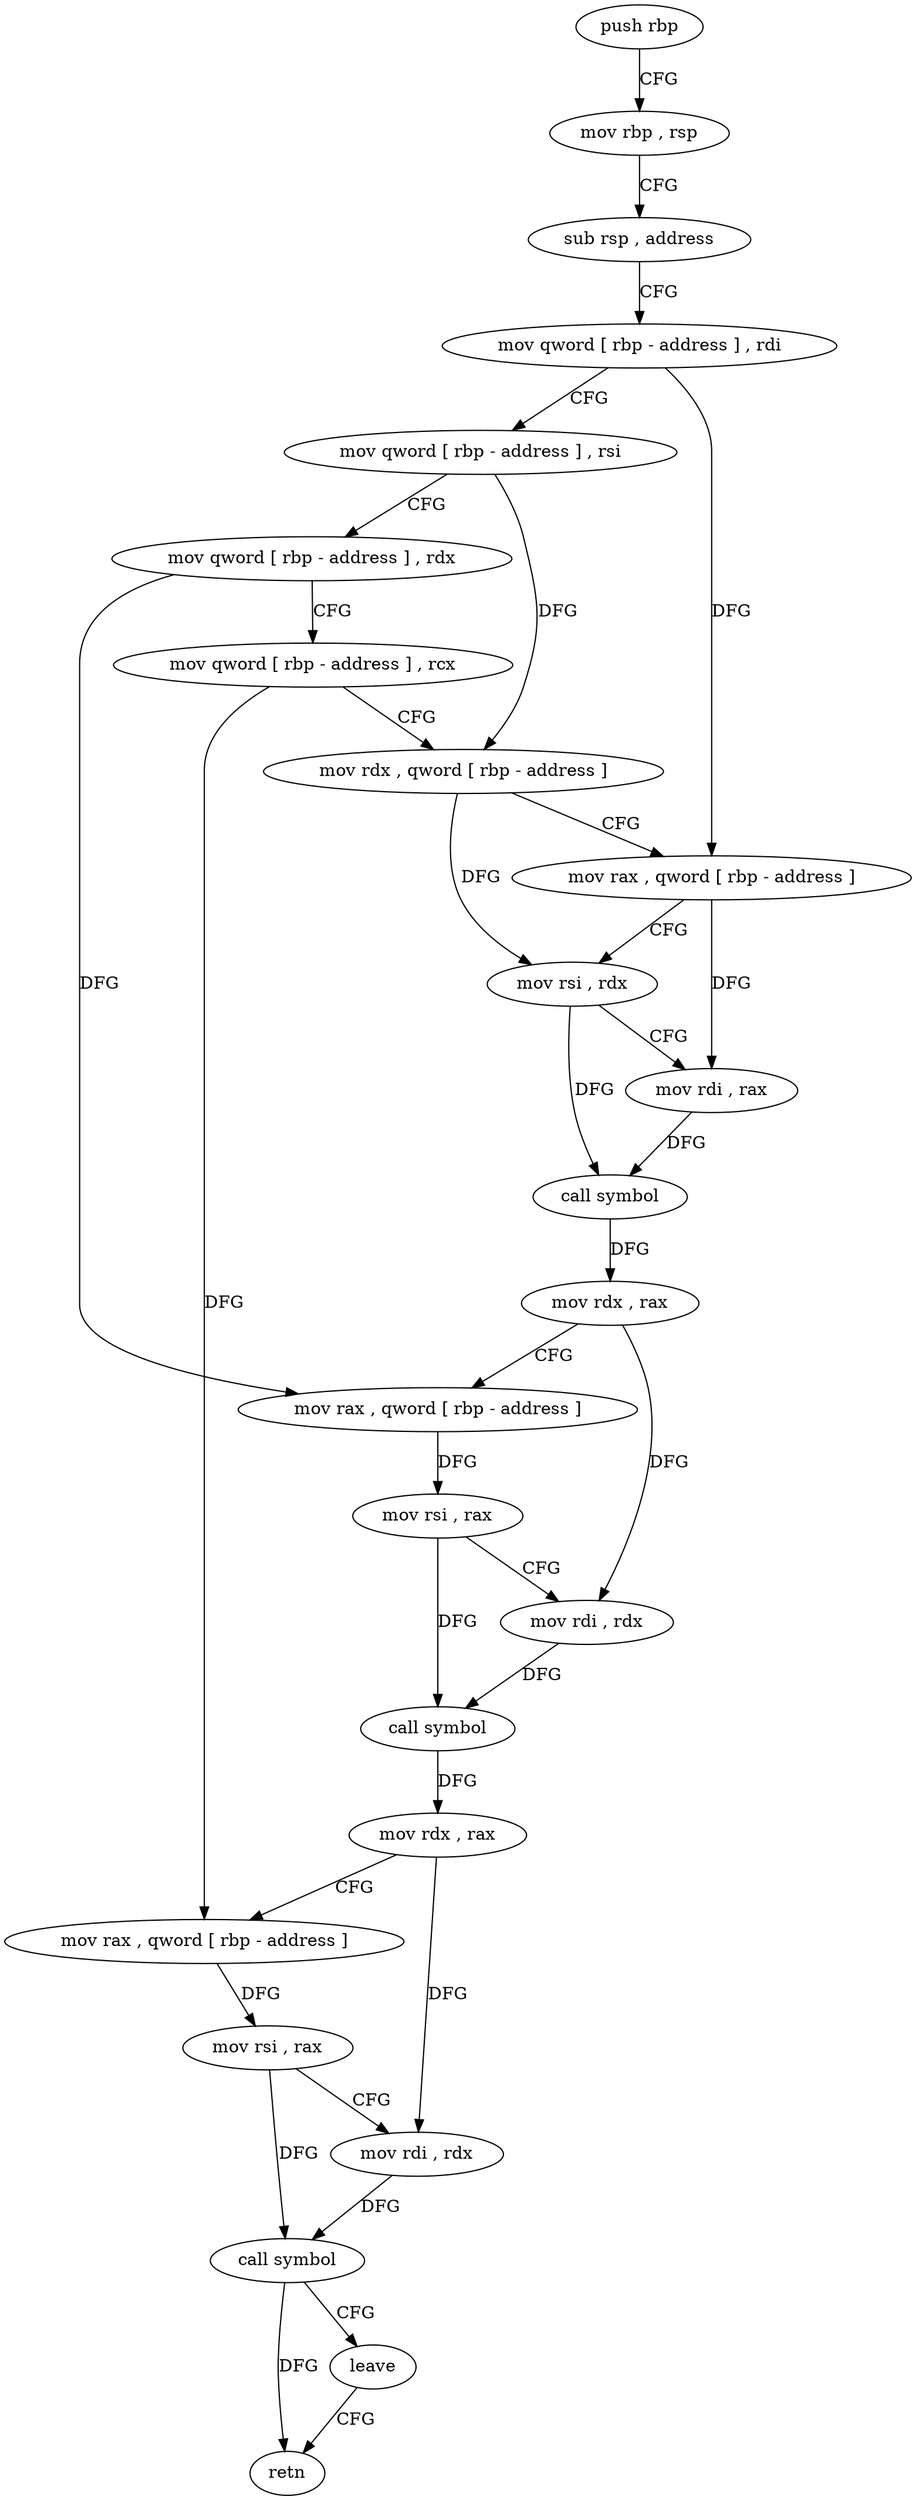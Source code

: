 digraph "func" {
"4347830" [label = "push rbp" ]
"4347831" [label = "mov rbp , rsp" ]
"4347834" [label = "sub rsp , address" ]
"4347838" [label = "mov qword [ rbp - address ] , rdi" ]
"4347842" [label = "mov qword [ rbp - address ] , rsi" ]
"4347846" [label = "mov qword [ rbp - address ] , rdx" ]
"4347850" [label = "mov qword [ rbp - address ] , rcx" ]
"4347854" [label = "mov rdx , qword [ rbp - address ]" ]
"4347858" [label = "mov rax , qword [ rbp - address ]" ]
"4347862" [label = "mov rsi , rdx" ]
"4347865" [label = "mov rdi , rax" ]
"4347868" [label = "call symbol" ]
"4347873" [label = "mov rdx , rax" ]
"4347876" [label = "mov rax , qword [ rbp - address ]" ]
"4347880" [label = "mov rsi , rax" ]
"4347883" [label = "mov rdi , rdx" ]
"4347886" [label = "call symbol" ]
"4347891" [label = "mov rdx , rax" ]
"4347894" [label = "mov rax , qword [ rbp - address ]" ]
"4347898" [label = "mov rsi , rax" ]
"4347901" [label = "mov rdi , rdx" ]
"4347904" [label = "call symbol" ]
"4347909" [label = "leave" ]
"4347910" [label = "retn" ]
"4347830" -> "4347831" [ label = "CFG" ]
"4347831" -> "4347834" [ label = "CFG" ]
"4347834" -> "4347838" [ label = "CFG" ]
"4347838" -> "4347842" [ label = "CFG" ]
"4347838" -> "4347858" [ label = "DFG" ]
"4347842" -> "4347846" [ label = "CFG" ]
"4347842" -> "4347854" [ label = "DFG" ]
"4347846" -> "4347850" [ label = "CFG" ]
"4347846" -> "4347876" [ label = "DFG" ]
"4347850" -> "4347854" [ label = "CFG" ]
"4347850" -> "4347894" [ label = "DFG" ]
"4347854" -> "4347858" [ label = "CFG" ]
"4347854" -> "4347862" [ label = "DFG" ]
"4347858" -> "4347862" [ label = "CFG" ]
"4347858" -> "4347865" [ label = "DFG" ]
"4347862" -> "4347865" [ label = "CFG" ]
"4347862" -> "4347868" [ label = "DFG" ]
"4347865" -> "4347868" [ label = "DFG" ]
"4347868" -> "4347873" [ label = "DFG" ]
"4347873" -> "4347876" [ label = "CFG" ]
"4347873" -> "4347883" [ label = "DFG" ]
"4347876" -> "4347880" [ label = "DFG" ]
"4347880" -> "4347883" [ label = "CFG" ]
"4347880" -> "4347886" [ label = "DFG" ]
"4347883" -> "4347886" [ label = "DFG" ]
"4347886" -> "4347891" [ label = "DFG" ]
"4347891" -> "4347894" [ label = "CFG" ]
"4347891" -> "4347901" [ label = "DFG" ]
"4347894" -> "4347898" [ label = "DFG" ]
"4347898" -> "4347901" [ label = "CFG" ]
"4347898" -> "4347904" [ label = "DFG" ]
"4347901" -> "4347904" [ label = "DFG" ]
"4347904" -> "4347909" [ label = "CFG" ]
"4347904" -> "4347910" [ label = "DFG" ]
"4347909" -> "4347910" [ label = "CFG" ]
}
